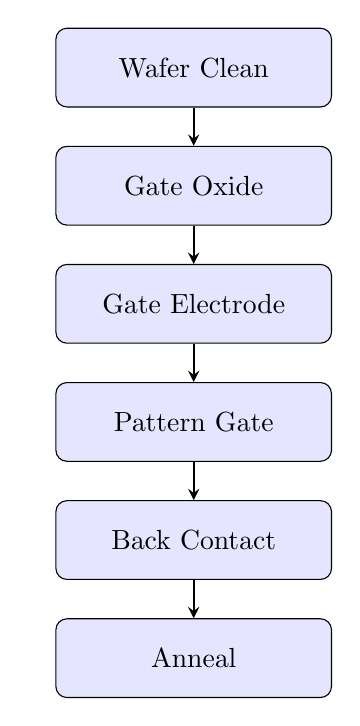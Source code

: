 \usetikzlibrary{shapes.geometric, arrows}

\tikzstyle{process} = [rectangle, rounded corners,
    minimum width=3.5cm, minimum height=1cm,
    text centered, draw=black, fill=blue!10]

\tikzstyle{arrow} = [thick,->,>=stealth]

\begin{tikzpicture}[node distance=1.5cm]

\node (step1) [process] {Wafer Clean};
\node (step2) [process, below of=step1] {Gate Oxide};
\node (step3) [process, below of=step2] {Gate Electrode};
\node (step4) [process, below of=step3] {Pattern Gate};
\node (step5) [process, below of=step4] {Back Contact};
\node (step6) [process, below of=step5] {Anneal};

\draw [arrow] (step1) -- (step2);
\draw [arrow] (step2) -- (step3);
\draw [arrow] (step3) -- (step4);
\draw [arrow] (step4) -- (step5);
\draw [arrow] (step5) -- (step6);

\end{tikzpicture}